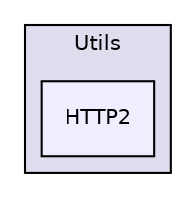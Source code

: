 digraph "/workplace/avs-device-sdk/AVSCommon/Utils/include/AVSCommon/Utils/HTTP2" {
  compound=true
  node [ fontsize="10", fontname="Helvetica"];
  edge [ labelfontsize="10", labelfontname="Helvetica"];
  subgraph clusterdir_ee116be5d1129358ffaec72096859541 {
    graph [ bgcolor="#ddddee", pencolor="black", label="Utils" fontname="Helvetica", fontsize="10", URL="dir_ee116be5d1129358ffaec72096859541.html"]
  dir_0bf0f45007ff5e6885dc23c0041db988 [shape=box, label="HTTP2", style="filled", fillcolor="#eeeeff", pencolor="black", URL="dir_0bf0f45007ff5e6885dc23c0041db988.html"];
  }
}
